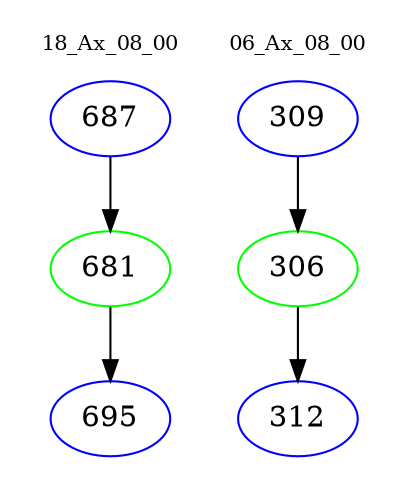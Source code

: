 digraph{
subgraph cluster_0 {
color = white
label = "18_Ax_08_00";
fontsize=10;
T0_687 [label="687", color="blue"]
T0_687 -> T0_681 [color="black"]
T0_681 [label="681", color="green"]
T0_681 -> T0_695 [color="black"]
T0_695 [label="695", color="blue"]
}
subgraph cluster_1 {
color = white
label = "06_Ax_08_00";
fontsize=10;
T1_309 [label="309", color="blue"]
T1_309 -> T1_306 [color="black"]
T1_306 [label="306", color="green"]
T1_306 -> T1_312 [color="black"]
T1_312 [label="312", color="blue"]
}
}
